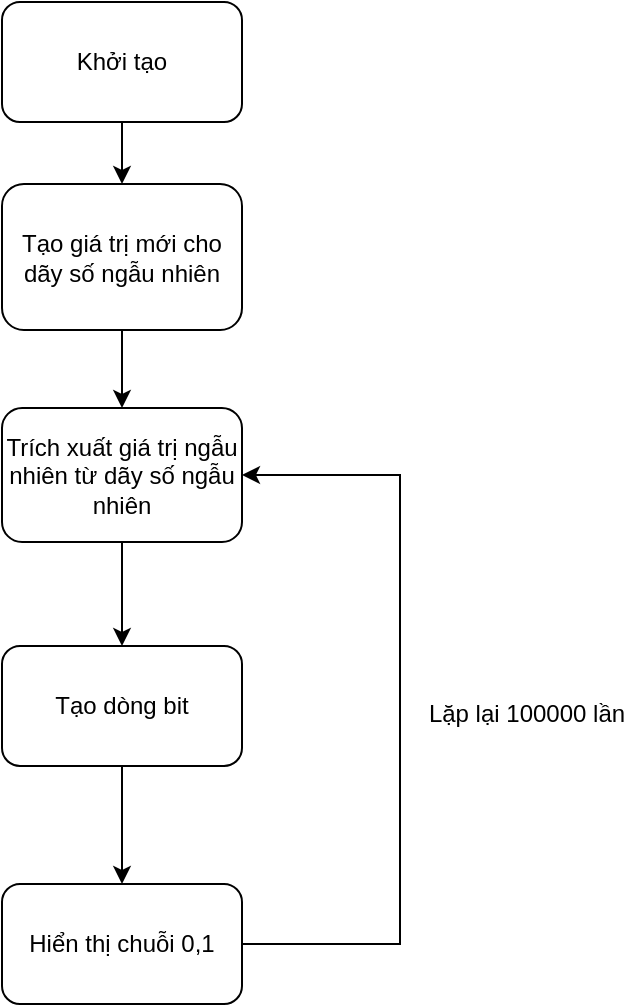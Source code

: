 <mxfile version="21.0.7" type="device"><diagram name="Trang-1" id="ZuZaIWRcWcqRxbO3aD-s"><mxGraphModel dx="954" dy="608" grid="0" gridSize="10" guides="1" tooltips="1" connect="1" arrows="1" fold="1" page="1" pageScale="1" pageWidth="827" pageHeight="1169" math="0" shadow="0"><root><mxCell id="0"/><mxCell id="1" parent="0"/><mxCell id="WHWR7AQOpl6vzgsuMjSs-4" value="" style="edgeStyle=orthogonalEdgeStyle;rounded=0;orthogonalLoop=1;jettySize=auto;html=1;entryX=0.5;entryY=0;entryDx=0;entryDy=0;" parent="1" source="WHWR7AQOpl6vzgsuMjSs-1" target="WHWR7AQOpl6vzgsuMjSs-38" edge="1"><mxGeometry relative="1" as="geometry"><mxPoint x="368.8" y="114.023" as="targetPoint"/></mxGeometry></mxCell><mxCell id="WHWR7AQOpl6vzgsuMjSs-1" value="Khởi tạo" style="rounded=1;whiteSpace=wrap;html=1;" parent="1" vertex="1"><mxGeometry x="309" y="58" width="120" height="60" as="geometry"/></mxCell><mxCell id="WHWR7AQOpl6vzgsuMjSs-13" value="" style="edgeStyle=orthogonalEdgeStyle;rounded=0;orthogonalLoop=1;jettySize=auto;html=1;exitX=0.5;exitY=1;exitDx=0;exitDy=0;entryX=0.5;entryY=0;entryDx=0;entryDy=0;" parent="1" source="WHWR7AQOpl6vzgsuMjSs-41" target="WHWR7AQOpl6vzgsuMjSs-46" edge="1"><mxGeometry relative="1" as="geometry"><mxPoint x="374.5" y="442" as="sourcePoint"/><mxPoint x="369" y="471" as="targetPoint"/></mxGeometry></mxCell><mxCell id="WHWR7AQOpl6vzgsuMjSs-42" style="edgeStyle=orthogonalEdgeStyle;rounded=0;orthogonalLoop=1;jettySize=auto;html=1;exitX=0.5;exitY=1;exitDx=0;exitDy=0;entryX=0.5;entryY=0;entryDx=0;entryDy=0;" parent="1" source="WHWR7AQOpl6vzgsuMjSs-30" target="WHWR7AQOpl6vzgsuMjSs-41" edge="1"><mxGeometry relative="1" as="geometry"/></mxCell><mxCell id="WHWR7AQOpl6vzgsuMjSs-30" value="Trích xuất giá trị ngẫu nhiên từ dãy số ngẫu nhiên" style="rounded=1;whiteSpace=wrap;html=1;" parent="1" vertex="1"><mxGeometry x="309" y="261" width="120" height="67" as="geometry"/></mxCell><mxCell id="WHWR7AQOpl6vzgsuMjSs-31" value="Lặp lại 100000 lần" style="text;html=1;align=center;verticalAlign=middle;resizable=0;points=[];autosize=1;strokeColor=none;fillColor=none;" parent="1" vertex="1"><mxGeometry x="513" y="401" width="116" height="26" as="geometry"/></mxCell><mxCell id="WHWR7AQOpl6vzgsuMjSs-40" style="edgeStyle=orthogonalEdgeStyle;rounded=0;orthogonalLoop=1;jettySize=auto;html=1;exitX=0.5;exitY=1;exitDx=0;exitDy=0;entryX=0.5;entryY=0;entryDx=0;entryDy=0;" parent="1" source="WHWR7AQOpl6vzgsuMjSs-38" target="WHWR7AQOpl6vzgsuMjSs-30" edge="1"><mxGeometry relative="1" as="geometry"/></mxCell><mxCell id="WHWR7AQOpl6vzgsuMjSs-38" value="Tạo giá trị mới cho dãy số ngẫu nhiên" style="rounded=1;whiteSpace=wrap;html=1;" parent="1" vertex="1"><mxGeometry x="309" y="149" width="120" height="73" as="geometry"/></mxCell><mxCell id="WHWR7AQOpl6vzgsuMjSs-41" value="Tạo dòng bit" style="rounded=1;whiteSpace=wrap;html=1;" parent="1" vertex="1"><mxGeometry x="309" y="380" width="120" height="60" as="geometry"/></mxCell><mxCell id="GYJWX-IYYdL4oHnYFJ6--2" style="edgeStyle=orthogonalEdgeStyle;rounded=0;orthogonalLoop=1;jettySize=auto;html=1;exitX=1;exitY=0.5;exitDx=0;exitDy=0;entryX=1;entryY=0.5;entryDx=0;entryDy=0;" edge="1" parent="1" source="WHWR7AQOpl6vzgsuMjSs-46" target="WHWR7AQOpl6vzgsuMjSs-30"><mxGeometry relative="1" as="geometry"><Array as="points"><mxPoint x="508" y="529"/><mxPoint x="508" y="295"/></Array></mxGeometry></mxCell><mxCell id="WHWR7AQOpl6vzgsuMjSs-46" value="Hiển thị chuỗi 0,1" style="rounded=1;whiteSpace=wrap;html=1;" parent="1" vertex="1"><mxGeometry x="309" y="499" width="120" height="60" as="geometry"/></mxCell></root></mxGraphModel></diagram></mxfile>